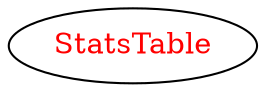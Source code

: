 digraph dependencyGraph {
 concentrate=true;
 ranksep="2.0";
 rankdir="LR"; 
 splines="ortho";
"StatsTable" [fontcolor="red"];
}